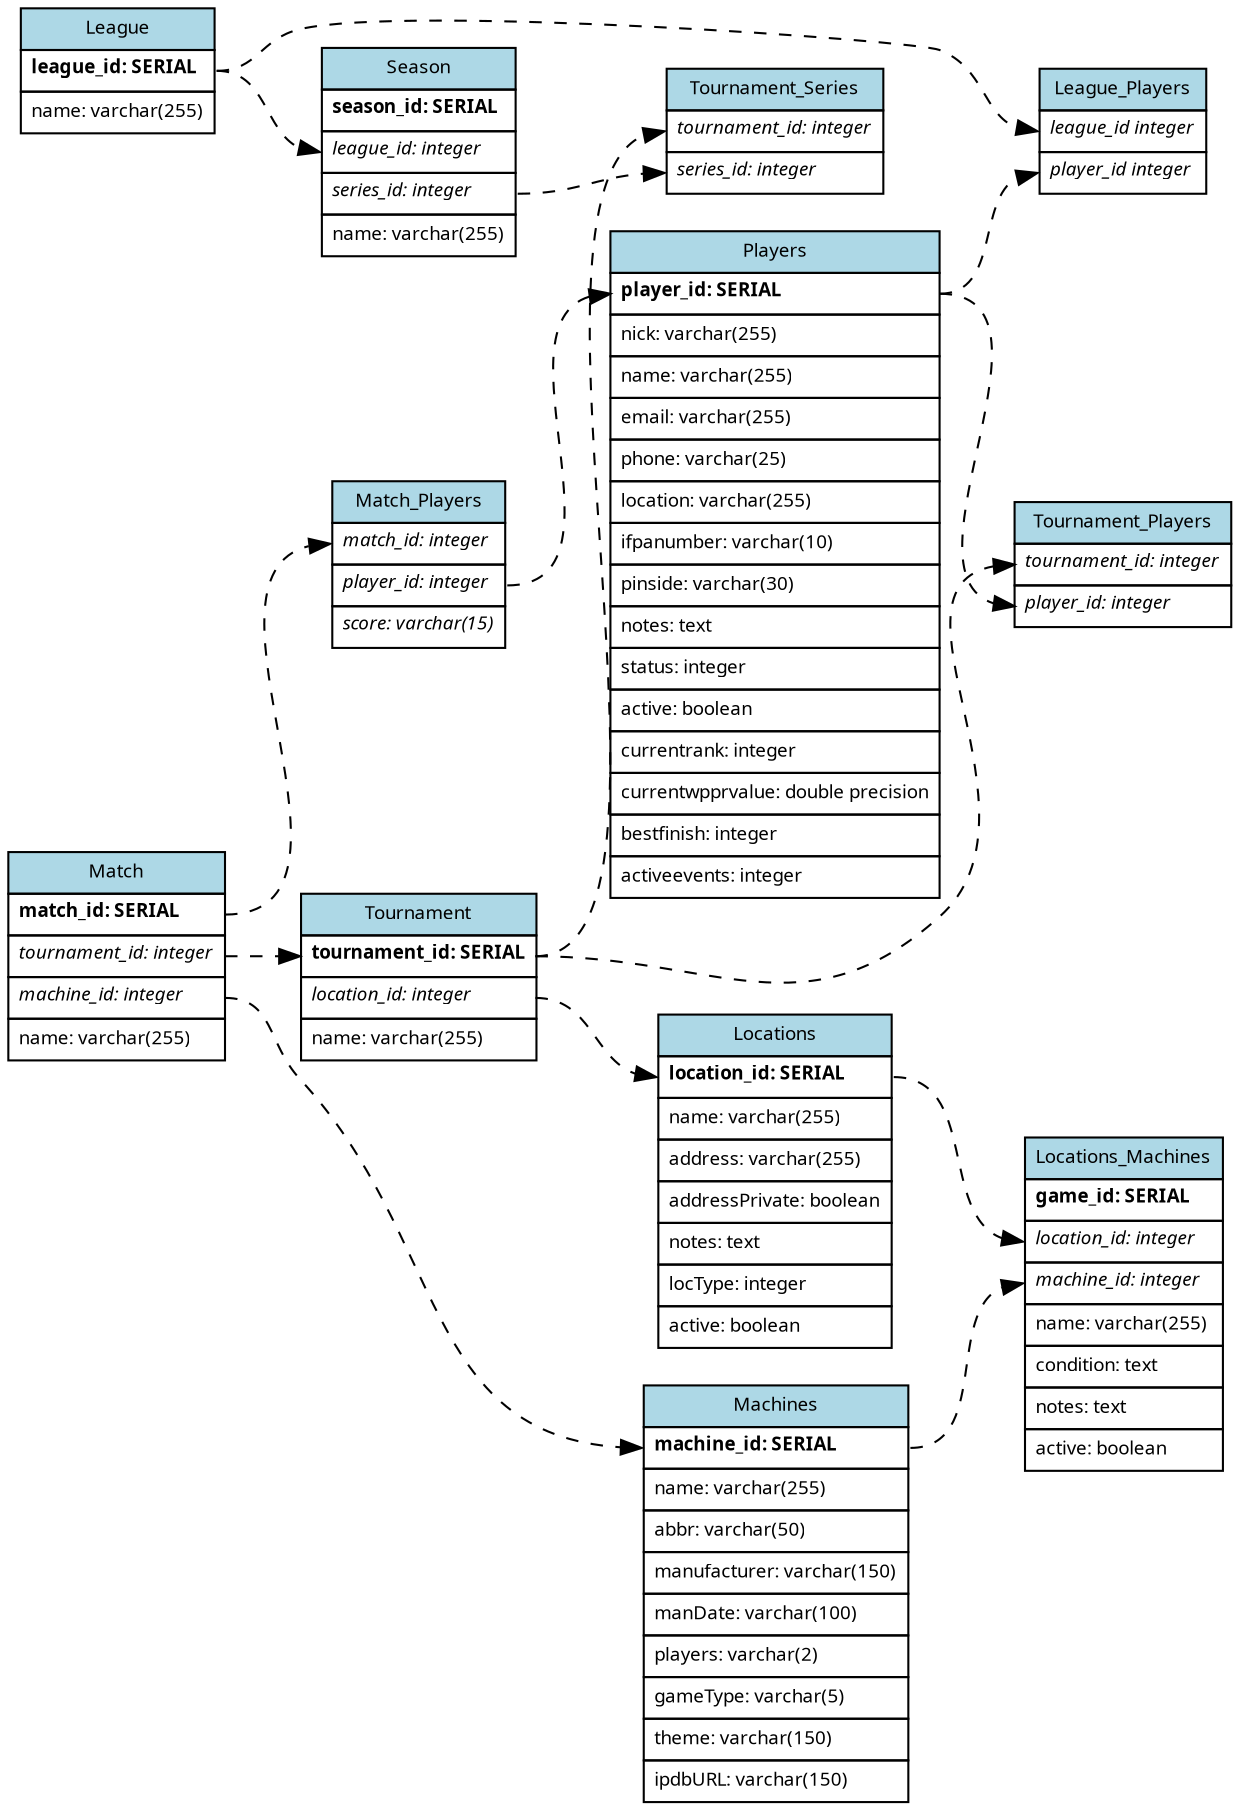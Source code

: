 digraph models_diagram{
    graph[rankdir=LR, overlap=false, splines=true];
    node [shape=record, fontsize=9, fontname="Verdana"];
    edge [style=dashed];
  machines [shape=none, margin=0, label=<
    <table border="0" cellborder="1" cellspacing="0" cellpadding="4">
        <tr><td bgcolor="lightblue">Machines</td></tr>
        <tr><td port="0" align="left"><b>machine_id: SERIAL</b></td></tr>
        <tr><td port="2" align="left">name: varchar(255)</td></tr>
        <tr><td port="3" align="left">abbr: varchar(50)</td></tr>
        <tr><td port="4" align="left">manufacturer: varchar(150)</td></tr>
        <tr><td port="5" align="left">manDate: varchar(100)</td></tr>
        <tr><td port="6" align="left">players: varchar(2)</td></tr>
        <tr><td port="7" align="left">gameType: varchar(5)</td></tr>
        <tr><td port="8" align="left">theme: varchar(150)</td></tr>
        <tr><td port="9" align="left">ipdbURL: varchar(150)</td></tr>
    </table>>];
  players [shape=none, margin=0, label=<
    <table border="0" cellborder="1" cellspacing="0" cellpadding="4">
        <tr><td bgcolor="lightblue">Players</td></tr>
        <tr><td port="0" align="left"><b>player_id: SERIAL</b></td></tr>
        <tr><td port="1" align="left">nick: varchar(255)</td></tr>
        <tr><td port="2" align="left">name: varchar(255)</td></tr>
        <tr><td port="3" align="left">email: varchar(255)</td></tr>
        <tr><td port="4" align="left">phone: varchar(25)</td></tr>
        <tr><td port="5" align="left">location: varchar(255)</td></tr>
        <tr><td port="6" align="left">ifpanumber: varchar(10)</td></tr>
        <tr><td port="7" align="left">pinside: varchar(30)</td></tr>
        <tr><td port="8" align="left">notes: text</td></tr>
        <tr><td port="9" align="left">status: integer</td></tr>
        <tr><td port="10" align="left">active: boolean</td></tr>
        <tr><td port="11" align="left">currentrank: integer</td></tr>
        <tr><td port="12" align="left">currentwpprvalue: double precision</td></tr>
        <tr><td port="13" align="left">bestfinish: integer</td></tr>
        <tr><td port="14" align="left">activeevents: integer</td></tr>
    </table>>];
  locations [shape=none, margin=0, label=<
    <table border="0" cellborder="1" cellspacing="0" cellpadding="4">
        <tr><td bgcolor="lightblue">Locations</td></tr>
        <tr><td port="0" align="left"><b>location_id: SERIAL</b></td></tr>
        <tr><td port="1" align="left">name: varchar(255)</td></tr>
        <tr><td port="2" align="left">address: varchar(255)</td></tr>
        <tr><td port="3" align="left">addressPrivate: boolean</td></tr>
        <tr><td port="4" align="left">notes: text</td></tr>
        <tr><td port="5" align="left">locType: integer</td></tr>
        <tr><td port="6" align="left">active: boolean</td></tr>
    </table>>];
  locations_machines [shape=none, margin=0, label=<
    <table border="0" cellborder="1" cellspacing="0" cellpadding="4">
        <tr><td bgcolor="lightblue">Locations_Machines</td></tr>
        <tr><td port="0" align="left"><b>game_id: SERIAL</b></td></tr>
        <tr><td port="1" align="left"><i>location_id: integer</i></td></tr>
        <tr><td port="2" align="left"><i>machine_id: integer</i></td></tr>
        <tr><td port="3" align="left">name: varchar(255)</td></tr>
        <tr><td port="4" align="left">condition: text</td></tr>
        <tr><td port="5" align="left">notes: text</td></tr>
        <tr><td port="6" align="left">active: boolean</td></tr>
    </table>>];
  league [shape=none, margin=0, label=<
    <table border="0" cellborder="1" cellspacing="0" cellpadding="4">
        <tr><td bgcolor="lightblue">League</td></tr>
        <tr><td port="0" align="left"><b>league_id: SERIAL</b></td></tr>
        <tr><td port="1" align="left">name: varchar(255)</td></tr>
    </table>>];
  league_players [shape=none, margin=0, label=<
    <table border="0" cellborder="1" cellspacing="0" cellpadding="4">
        <tr><td bgcolor="lightblue">League_Players</td></tr>
        <tr><td port="0" align="left"><i>league_id integer</i></td></tr>
        <tr><td port="1" align="left"><i>player_id integer</i></td></tr>
    </table>>];
  tournament [shape=none, margin=0, label=<
    <table border="0" cellborder="1" cellspacing="0" cellpadding="4">
        <tr><td bgcolor="lightblue">Tournament</td></tr>
        <tr><td port="0" align="left"><b>tournament_id: SERIAL</b></td></tr>
        <tr><td port="1" align="left"><i>location_id: integer</i></td></tr>
        <tr><td port="2" align="left">name: varchar(255)</td></tr>
    </table>>];
  tournament_series [shape=none, margin=0, label=<
    <table border="0" cellborder="1" cellspacing="0" cellpadding="4">
        <tr><td bgcolor="lightblue">Tournament_Series</td></tr>
        <tr><td port="0" align="left"><i>tournament_id: integer</i></td></tr>
        <tr><td port="1" align="left"><i>series_id: integer</i></td></tr>
    </table>>];
  tournament_players [shape=none, margin=0, label=<
    <table border="0" cellborder="1" cellspacing="0" cellpadding="4">
        <tr><td bgcolor="lightblue">Tournament_Players</td></tr>
        <tr><td port="0" align="left"><i>tournament_id: integer</i></td></tr>
        <tr><td port="1" align="left"><i>player_id: integer</i></td></tr>
    </table>>];
  season [shape=none, margin=0, label=<
    <table border="0" cellborder="1" cellspacing="0" cellpadding="4">
        <tr><td bgcolor="lightblue">Season</td></tr>
        <tr><td port="0" align="left"><b>season_id: SERIAL</b></td></tr>
        <tr><td port="1" align="left"><i>league_id: integer</i></td></tr>
        <tr><td port="2" align="left"><i>series_id: integer</i></td></tr>
        <tr><td port="3" align="left">name: varchar(255)</td></tr>
    </table>>];
  match [shape=none, margin=0, label=<
    <table border="0" cellborder="1" cellspacing="0" cellpadding="4">
        <tr><td bgcolor="lightblue">Match</td></tr>
        <tr><td port="0" align="left"><b>match_id: SERIAL</b></td></tr>
        <tr><td port="1" align="left"><i>tournament_id: integer</i></td></tr>
        <tr><td port="2" align="left"><i>machine_id: integer</i></td></tr>
        <tr><td port="3" align="left">name: varchar(255)</td></tr>
    </table>>];
  match_players [shape=none, margin=0, label=<
    <table border="0" cellborder="1" cellspacing="0" cellpadding="4">
        <tr><td bgcolor="lightblue">Match_Players</td></tr>
        <tr><td port="0" align="left"><i>match_id: integer</i></td></tr>
        <tr><td port="1" align="left"><i>player_id: integer</i></td></tr>
        <tr><td port="1" align="left"><i>score: varchar(15)</i></td></tr>
    </table>>];
  
  
  
  
  locations:0 -> locations_machines:1;
  machines:0 -> locations_machines:2;
  league:0 -> league_players:0;
  league:0 -> season:1;
  players:0 -> league_players:1;
  tournament:1 -> locations:0;
  tournament:0 -> tournament_series:0;
  tournament:0 -> tournament_players:0;
  players:0 -> tournament_players:1;
  season:2 -> tournament_series:1;
  match:0 ->match_players:0;
  match:1 -> tournament:0;
  match:2 -> machines:0;
  match_players:1 -> players:0;
}